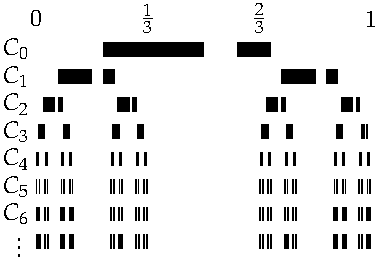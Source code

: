 settings.tex="pdflatex";

texpreamble("\usepackage{amsmath}
\usepackage{amsthm,amssymb}
\usepackage{mathpazo}
\usepackage[svgnames]{xcolor}
");
import graph;

size(190,130,IgnoreAspect);

real h=0.04;

transform ta=xscale(1/3);
transform tb=shift(2/3,0)*xscale(1/3);
transform tc=shift(0,-2h);

picture pic;
fill(pic,box((0.2,-0.01),(0.5,0.03)),linewidth(0.2));
fill(pic,box((0.6,-0.01),(0.7,0.03)),linewidth(0.2));


void Cantor(picture picc){
  picture piccc;
  add(piccc,ta*picc);
  add(piccc,tb*picc);
  pic=piccc;
	}
	
label("$0$",(0,2.5h));
label("$\frac 13$",(1/3,2.5h));
label("$\frac 23$",(2/3,2.5h));
label("$1$",(1,2.5h));
label("$C_0$",(0,h/4),W);
label("$C_1$",tc*(0,h/4),W);
label("$C_2$",tc*tc*(0,h/4),W);
label("$C_3$",tc*tc*tc*(0,h/4),W);
label("$C_4$",tc*tc*tc*tc*(0,h/4),W);
label("$C_5$",tc*tc*tc*tc*tc*(0,h/4),W);
label("$C_6$",tc*tc*tc*tc*tc*tc*(0,h/4),W);
label("$\vdots$",tc*tc*tc*tc*tc*tc*tc*(0,h/4),2W);
		
add(pic);
Cantor(pic);
add(tc*pic);
Cantor(pic);
add(tc*tc*pic);
Cantor(pic);
add(tc*tc*tc*pic);
Cantor(pic);
add(tc*tc*tc*tc*pic);
Cantor(pic);
add(tc*tc*tc*tc*tc*pic);
Cantor(pic);
add(tc*tc*tc*tc*tc*tc*pic);
Cantor(pic);
add(tc*tc*tc*tc*tc*tc*tc*pic);

label("$0$",(0,2.5h));
label("$\frac 13$",(1/3,2.5h));
label("$\frac 23$",(2/3,2.5h));
label("$1$",(1,2.5h));
